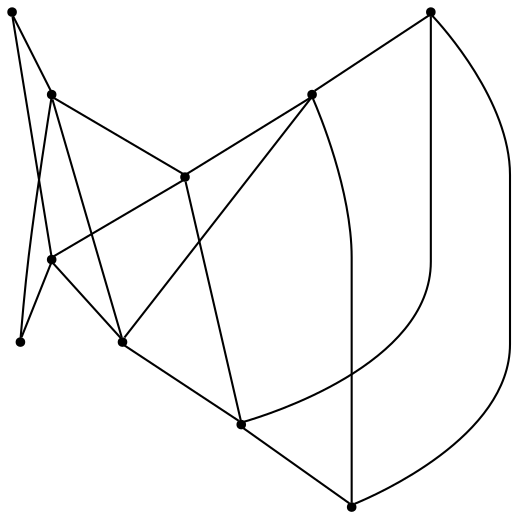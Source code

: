 graph {
  node [shape=point,comment="{\"directed\":false,\"doi\":\"10.1007/978-3-540-31843-9_31\",\"figure\":\"2 (2)\"}"]

  v0 [pos="1343.5353470203488,450.50609588623047"]
  v1 [pos="1230.6372638081393,418.146718343099"]
  v2 [pos="1258.8612599927326,450.50609588623047"]
  v3 [pos="1230.6372638081396,478.72894287109375"]
  v4 [pos="1117.7412790697672,450.50609588623047"]
  v5 [pos="1230.6372638081393,506.946767171224"]
  v6 [pos="1258.8612599927326,591.6091410319011"]
  v7 [pos="1230.6372638081396,676.2727864583334"]
  v8 [pos="1202.4132358284883,450.50609588623047"]
  v9 [pos="1206.5536200944766,591.6091410319011"]

  v0 -- v1 [id="-1",pos="1343.5353470203488,450.50609588623047 1230.6372638081393,418.146718343099 1230.6372638081393,418.146718343099 1230.6372638081393,418.146718343099"]
  v4 -- v1 [id="-2",pos="1117.7412790697672,450.50609588623047 1230.6372638081393,418.146718343099 1230.6372638081393,418.146718343099 1230.6372638081393,418.146718343099"]
  v4 -- v5 [id="-3",pos="1117.7412790697672,450.50609588623047 1230.6372638081393,506.946767171224 1230.6372638081393,506.946767171224 1230.6372638081393,506.946767171224"]
  v9 -- v7 [id="-4",pos="1206.5536200944766,591.6091410319011 1230.6372638081396,676.2727864583334 1230.6372638081396,676.2727864583334 1230.6372638081396,676.2727864583334"]
  v9 -- v5 [id="-5",pos="1206.5536200944766,591.6091410319011 1230.6372638081393,506.946767171224 1230.6372638081393,506.946767171224 1230.6372638081393,506.946767171224"]
  v8 -- v1 [id="-6",pos="1202.4132358284883,450.50609588623047 1230.6372638081393,418.146718343099 1230.6372638081393,418.146718343099 1230.6372638081393,418.146718343099"]
  v8 -- v3 [id="-7",pos="1202.4132358284883,450.50609588623047 1230.6372638081396,478.72894287109375 1230.6372638081396,478.72894287109375 1230.6372638081396,478.72894287109375"]
  v8 -- v2 [id="-8",pos="1202.4132358284883,450.50609588623047 1258.8612599927326,450.50609588623047 1258.8612599927326,450.50609588623047 1258.8612599927326,450.50609588623047"]
  v7 -- v4 [id="-9",pos="1230.6372638081396,676.2727864583334 1117.7412790697672,450.50609588623047 1117.7412790697672,450.50609588623047 1117.7412790697672,450.50609588623047"]
  v7 -- v6 [id="-10",pos="1230.6372638081396,676.2727864583334 1258.8612599927326,591.6091410319011 1258.8612599927326,591.6091410319011 1258.8612599927326,591.6091410319011"]
  v7 -- v0 [id="-11",pos="1230.6372638081396,676.2727864583334 1343.5353470203488,450.50609588623047 1343.5353470203488,450.50609588623047 1343.5353470203488,450.50609588623047"]
  v5 -- v0 [id="-12",pos="1230.6372638081393,506.946767171224 1343.5353470203488,450.50609588623047 1343.5353470203488,450.50609588623047 1343.5353470203488,450.50609588623047"]
  v5 -- v6 [id="-13",pos="1230.6372638081393,506.946767171224 1258.8612599927326,591.6091410319011 1258.8612599927326,591.6091410319011 1258.8612599927326,591.6091410319011"]
  v3 -- v2 [id="-14",pos="1230.6372638081396,478.72894287109375 1258.8612599927326,450.50609588623047 1258.8612599927326,450.50609588623047 1258.8612599927326,450.50609588623047"]
  v3 -- v4 [id="-15",pos="1230.6372638081396,478.72894287109375 1117.7412790697672,450.50609588623047 1117.7412790697672,450.50609588623047 1117.7412790697672,450.50609588623047"]
  v3 -- v0 [id="-16",pos="1230.6372638081396,478.72894287109375 1343.5353470203488,450.50609588623047 1343.5353470203488,450.50609588623047 1343.5353470203488,450.50609588623047"]
  v1 -- v2 [id="-17",pos="1230.6372638081393,418.146718343099 1258.8612599927326,450.50609588623047 1258.8612599927326,450.50609588623047 1258.8612599927326,450.50609588623047"]
}